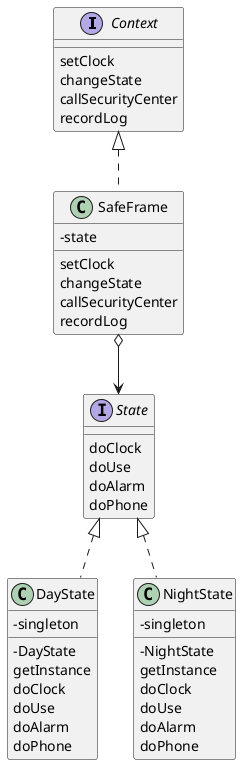 @startuml

skinparam classAttributeIconSize 0
interface Context {
    {method} setClock
    {method} changeState
    {method} callSecurityCenter
    {method} recordLog
}

class SafeFrame {
    -state
    {method} setClock
    {method} changeState
    {method} callSecurityCenter
    {method} recordLog
}

interface State {
    {method} doClock
    {method} doUse
    {method} doAlarm
    {method} doPhone
}

class DayState {
    -singleton
    {method} -DayState
    {method} getInstance
    {method} doClock
    {method} doUse
    {method} doAlarm
    {method} doPhone
}

class NightState {
    -singleton
    {method} -NightState
    {method} getInstance
    {method} doClock
    {method} doUse
    {method} doAlarm
    {method} doPhone
}

Context <|.. SafeFrame

SafeFrame o--> State

State <|.. DayState
State <|.. NightState

@enduml